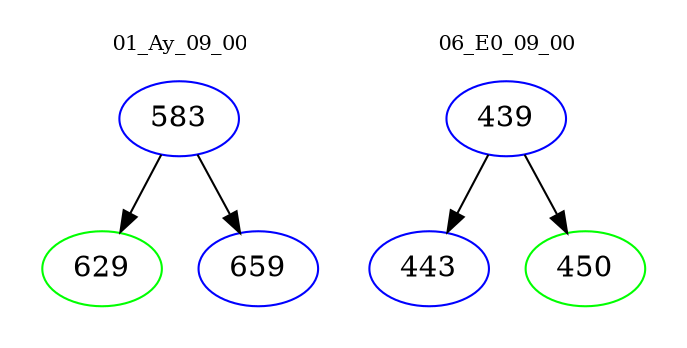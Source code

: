 digraph{
subgraph cluster_0 {
color = white
label = "01_Ay_09_00";
fontsize=10;
T0_583 [label="583", color="blue"]
T0_583 -> T0_629 [color="black"]
T0_629 [label="629", color="green"]
T0_583 -> T0_659 [color="black"]
T0_659 [label="659", color="blue"]
}
subgraph cluster_1 {
color = white
label = "06_E0_09_00";
fontsize=10;
T1_439 [label="439", color="blue"]
T1_439 -> T1_443 [color="black"]
T1_443 [label="443", color="blue"]
T1_439 -> T1_450 [color="black"]
T1_450 [label="450", color="green"]
}
}
